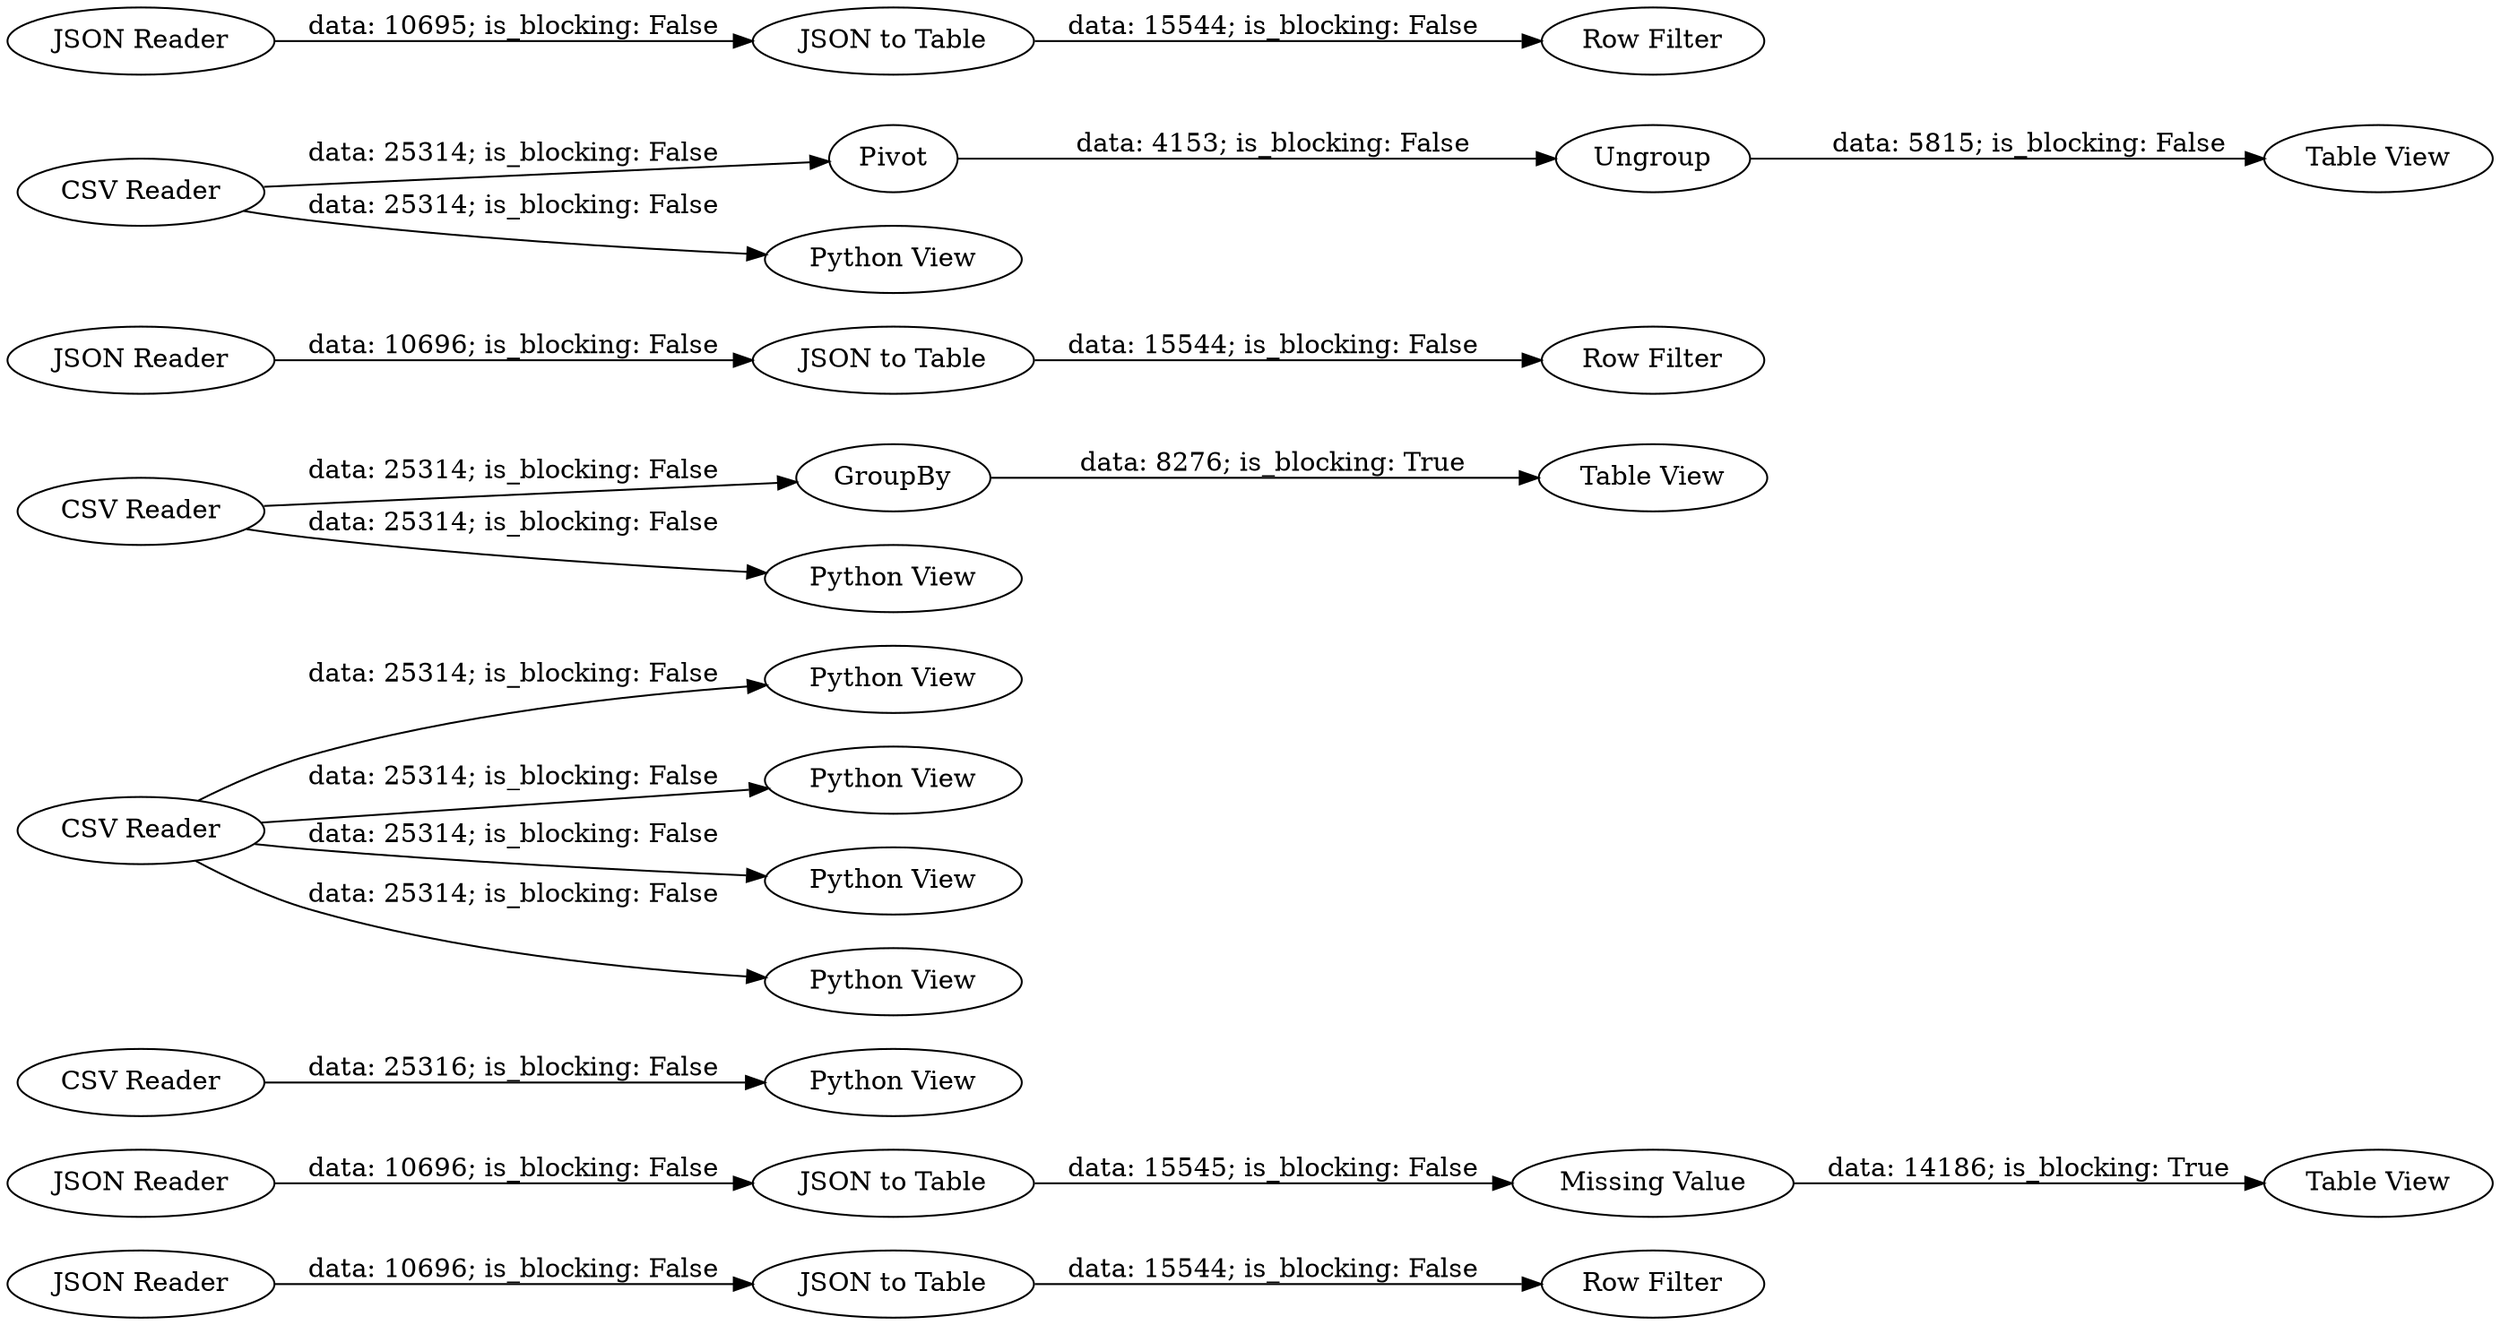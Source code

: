 digraph {
	"-3615318033130160251_47" [label="JSON Reader"]
	"-3615318033130160251_46" [label="Row Filter"]
	"-3615318033130160251_38" [label="JSON to Table"]
	"-3615318033130160251_15" [label="CSV Reader"]
	"-3615318033130160251_16" [label="Python View"]
	"-3615318033130160251_22" [label=GroupBy]
	"-3615318033130160251_39" [label="Table View"]
	"-3615318033130160251_36" [label="Missing Value"]
	"-3615318033130160251_41" [label="JSON to Table"]
	"-3615318033130160251_29" [label=Pivot]
	"-3615318033130160251_7" [label="Python View"]
	"-3615318033130160251_48" [label="JSON to Table"]
	"-3615318033130160251_6" [label="CSV Reader"]
	"-3615318033130160251_27" [label="Table View"]
	"-3615318033130160251_20" [label="Python View"]
	"-3615318033130160251_14" [label="Python View"]
	"-3615318033130160251_5" [label="Python View"]
	"-3615318033130160251_43" [label="JSON Reader"]
	"-3615318033130160251_42" [label="Row Filter"]
	"-3615318033130160251_28" [label="Table View"]
	"-3615318033130160251_37" [label="JSON Reader"]
	"-3615318033130160251_45" [label="Row Filter"]
	"-3615318033130160251_18" [label="Python View"]
	"-3615318033130160251_19" [label="CSV Reader"]
	"-3615318033130160251_40" [label="JSON Reader"]
	"-3615318033130160251_17" [label="CSV Reader"]
	"-3615318033130160251_23" [label="Python View"]
	"-3615318033130160251_44" [label="JSON to Table"]
	"-3615318033130160251_30" [label=Ungroup]
	"-3615318033130160251_15" -> "-3615318033130160251_14" [label="data: 25316; is_blocking: False"]
	"-3615318033130160251_38" -> "-3615318033130160251_36" [label="data: 15545; is_blocking: False"]
	"-3615318033130160251_47" -> "-3615318033130160251_48" [label="data: 10696; is_blocking: False"]
	"-3615318033130160251_30" -> "-3615318033130160251_28" [label="data: 5815; is_blocking: False"]
	"-3615318033130160251_6" -> "-3615318033130160251_5" [label="data: 25314; is_blocking: False"]
	"-3615318033130160251_29" -> "-3615318033130160251_30" [label="data: 4153; is_blocking: False"]
	"-3615318033130160251_36" -> "-3615318033130160251_39" [label="data: 14186; is_blocking: True"]
	"-3615318033130160251_17" -> "-3615318033130160251_22" [label="data: 25314; is_blocking: False"]
	"-3615318033130160251_44" -> "-3615318033130160251_45" [label="data: 15544; is_blocking: False"]
	"-3615318033130160251_6" -> "-3615318033130160251_7" [label="data: 25314; is_blocking: False"]
	"-3615318033130160251_6" -> "-3615318033130160251_23" [label="data: 25314; is_blocking: False"]
	"-3615318033130160251_17" -> "-3615318033130160251_18" [label="data: 25314; is_blocking: False"]
	"-3615318033130160251_22" -> "-3615318033130160251_27" [label="data: 8276; is_blocking: True"]
	"-3615318033130160251_6" -> "-3615318033130160251_16" [label="data: 25314; is_blocking: False"]
	"-3615318033130160251_19" -> "-3615318033130160251_29" [label="data: 25314; is_blocking: False"]
	"-3615318033130160251_43" -> "-3615318033130160251_44" [label="data: 10695; is_blocking: False"]
	"-3615318033130160251_19" -> "-3615318033130160251_20" [label="data: 25314; is_blocking: False"]
	"-3615318033130160251_40" -> "-3615318033130160251_41" [label="data: 10696; is_blocking: False"]
	"-3615318033130160251_41" -> "-3615318033130160251_42" [label="data: 15544; is_blocking: False"]
	"-3615318033130160251_37" -> "-3615318033130160251_38" [label="data: 10696; is_blocking: False"]
	"-3615318033130160251_48" -> "-3615318033130160251_46" [label="data: 15544; is_blocking: False"]
	rankdir=LR
}
